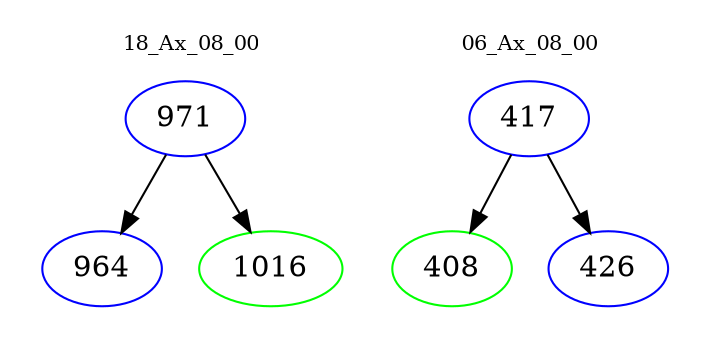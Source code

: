 digraph{
subgraph cluster_0 {
color = white
label = "18_Ax_08_00";
fontsize=10;
T0_971 [label="971", color="blue"]
T0_971 -> T0_964 [color="black"]
T0_964 [label="964", color="blue"]
T0_971 -> T0_1016 [color="black"]
T0_1016 [label="1016", color="green"]
}
subgraph cluster_1 {
color = white
label = "06_Ax_08_00";
fontsize=10;
T1_417 [label="417", color="blue"]
T1_417 -> T1_408 [color="black"]
T1_408 [label="408", color="green"]
T1_417 -> T1_426 [color="black"]
T1_426 [label="426", color="blue"]
}
}
